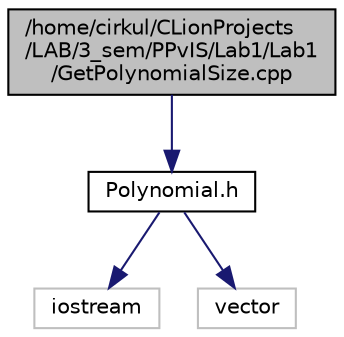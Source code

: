 digraph "/home/cirkul/CLionProjects/LAB/3_sem/PPvIS/Lab1/Lab1/GetPolynomialSize.cpp"
{
 // LATEX_PDF_SIZE
  edge [fontname="Helvetica",fontsize="10",labelfontname="Helvetica",labelfontsize="10"];
  node [fontname="Helvetica",fontsize="10",shape=record];
  Node1 [label="/home/cirkul/CLionProjects\l/LAB/3_sem/PPvIS/Lab1/Lab1\l/GetPolynomialSize.cpp",height=0.2,width=0.4,color="black", fillcolor="grey75", style="filled", fontcolor="black",tooltip="Метод получения количества членов многочлена"];
  Node1 -> Node2 [color="midnightblue",fontsize="10",style="solid",fontname="Helvetica"];
  Node2 [label="Polynomial.h",height=0.2,width=0.4,color="black", fillcolor="white", style="filled",URL="$Polynomial_8h.html",tooltip="Заголовочный файл с описанием класса многочлен"];
  Node2 -> Node3 [color="midnightblue",fontsize="10",style="solid",fontname="Helvetica"];
  Node3 [label="iostream",height=0.2,width=0.4,color="grey75", fillcolor="white", style="filled",tooltip=" "];
  Node2 -> Node4 [color="midnightblue",fontsize="10",style="solid",fontname="Helvetica"];
  Node4 [label="vector",height=0.2,width=0.4,color="grey75", fillcolor="white", style="filled",tooltip=" "];
}
